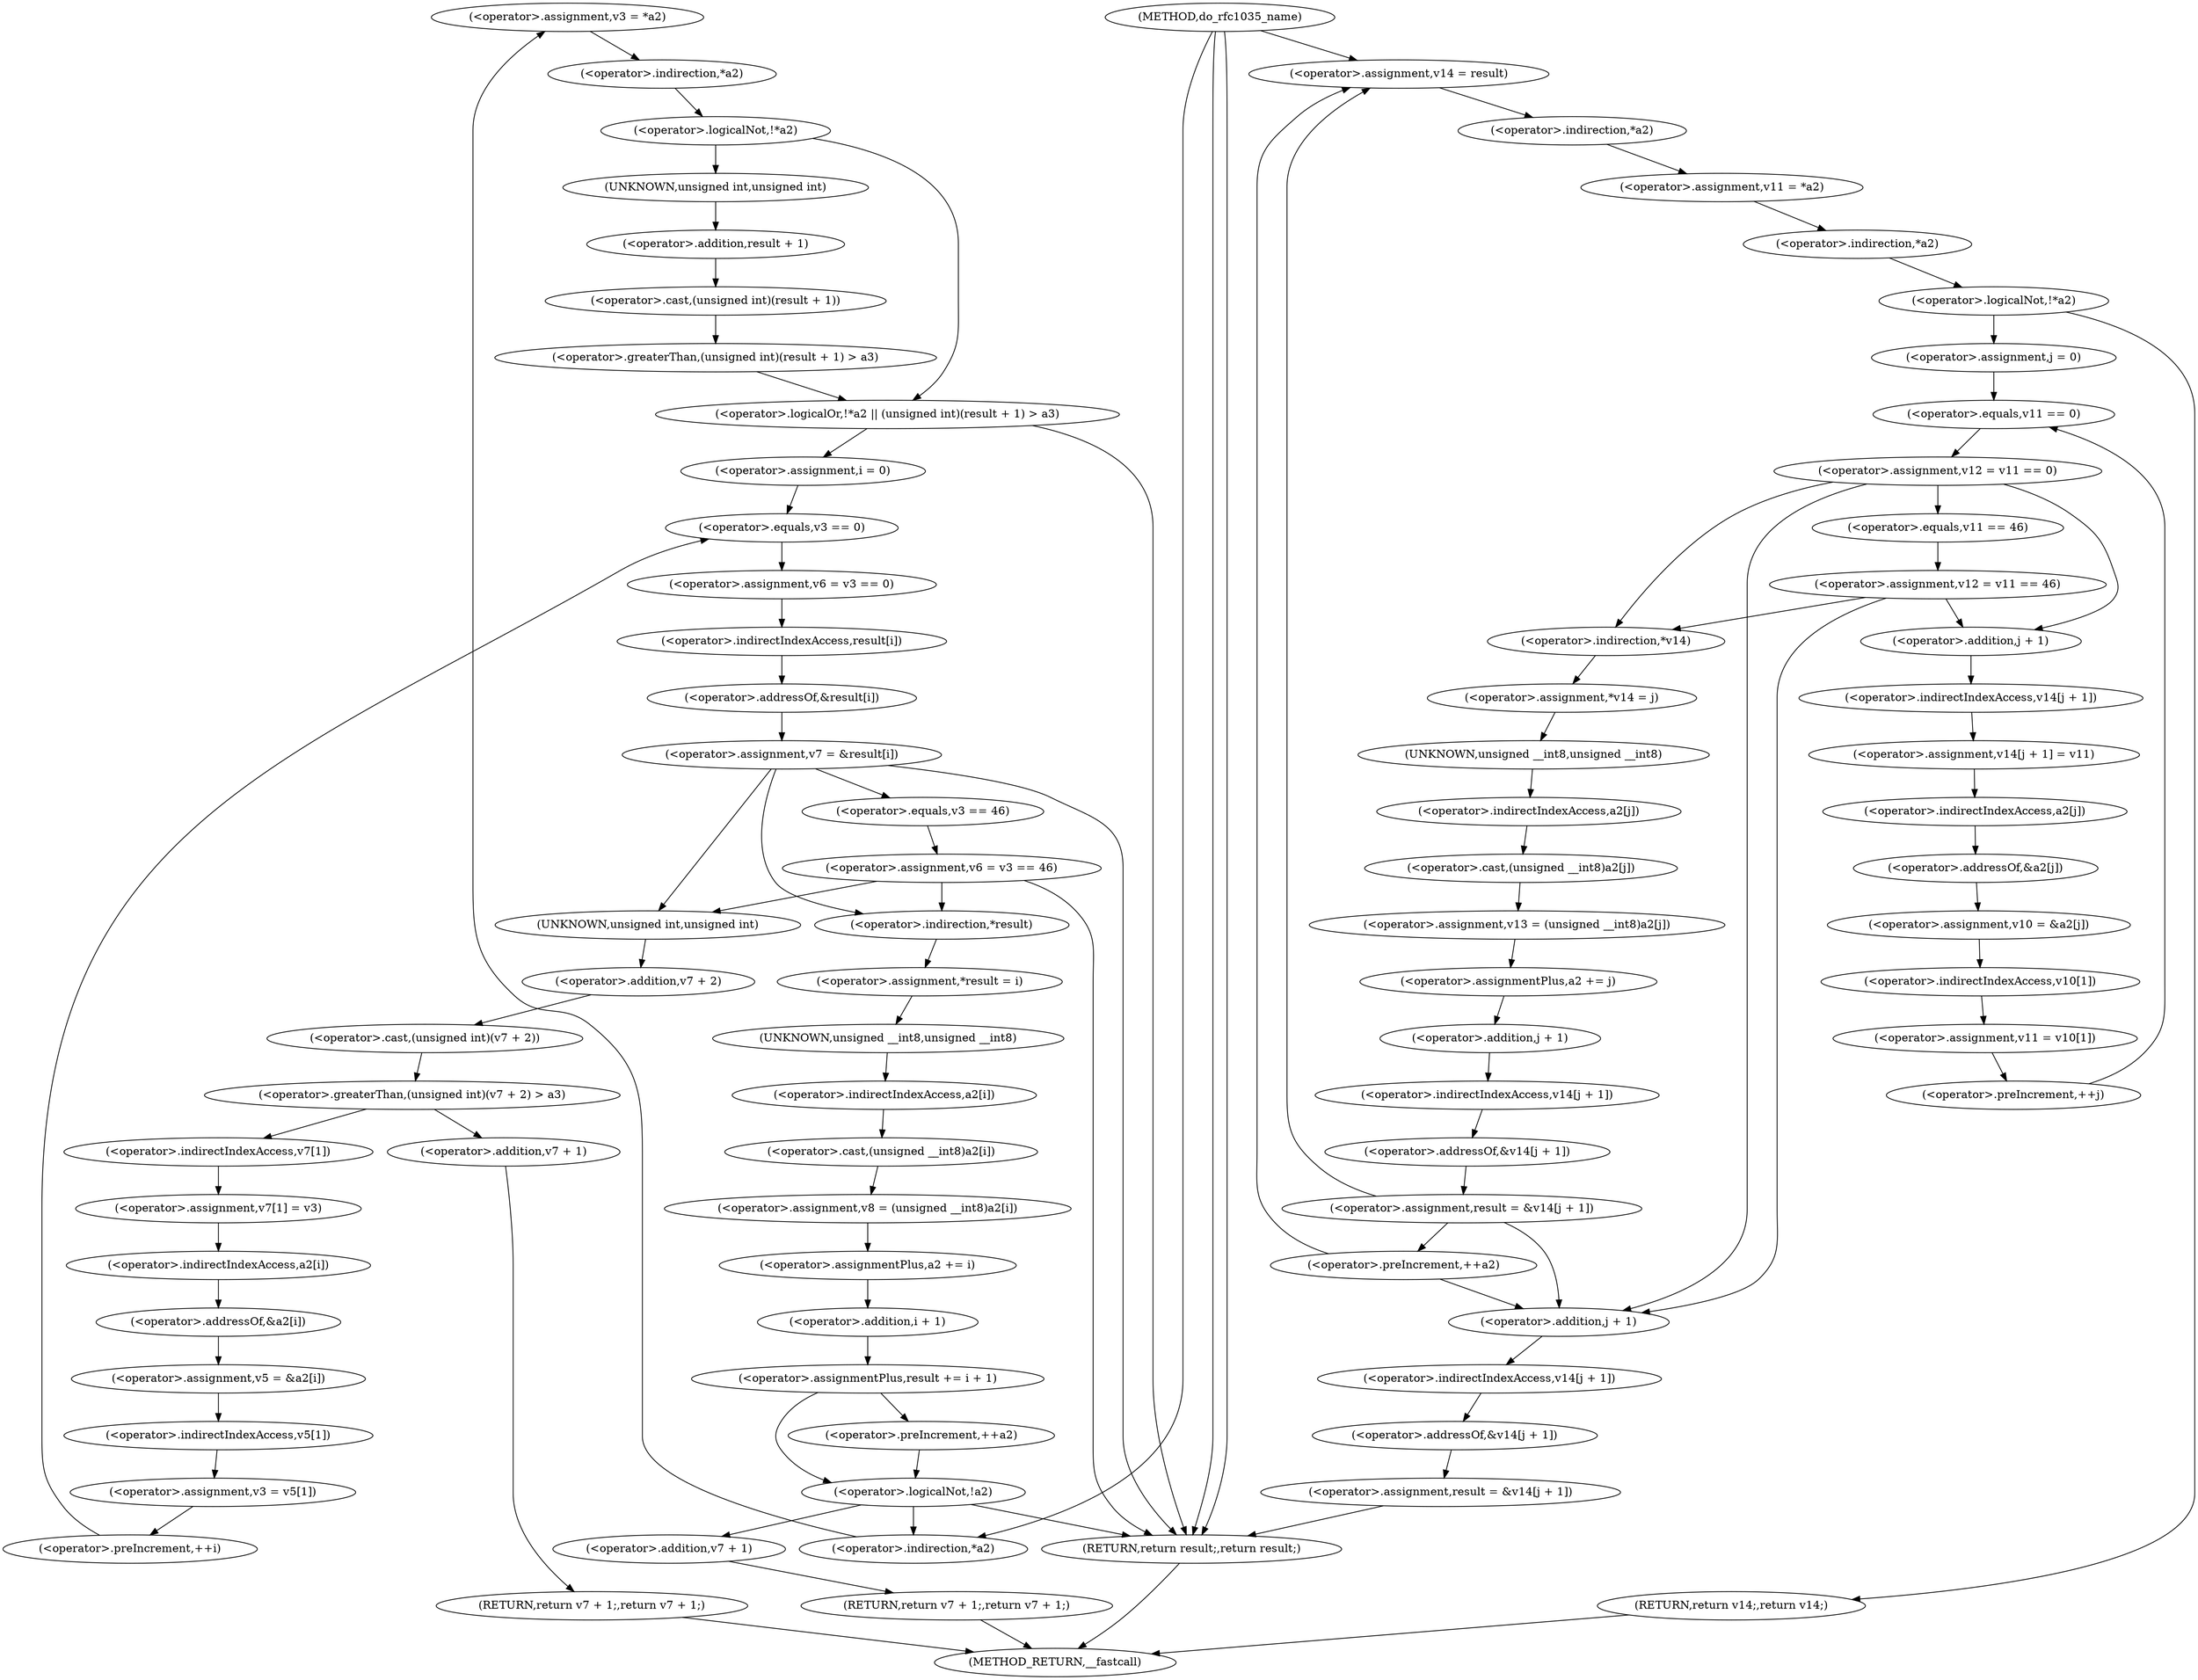 digraph do_rfc1035_name {  
"1000139" [label = "(<operator>.assignment,v3 = *a2)" ]
"1000141" [label = "(<operator>.indirection,*a2)" ]
"1000144" [label = "(<operator>.logicalOr,!*a2 || (unsigned int)(result + 1) > a3)" ]
"1000145" [label = "(<operator>.logicalNot,!*a2)" ]
"1000146" [label = "(<operator>.indirection,*a2)" ]
"1000148" [label = "(<operator>.greaterThan,(unsigned int)(result + 1) > a3)" ]
"1000149" [label = "(<operator>.cast,(unsigned int)(result + 1))" ]
"1000150" [label = "(UNKNOWN,unsigned int,unsigned int)" ]
"1000151" [label = "(<operator>.addition,result + 1)" ]
"1000157" [label = "(<operator>.assignment,i = 0)" ]
"1000160" [label = "(<operator>.preIncrement,++i)" ]
"1000163" [label = "(<operator>.assignment,v6 = v3 == 0)" ]
"1000165" [label = "(<operator>.equals,v3 == 0)" ]
"1000168" [label = "(<operator>.assignment,v7 = &result[i])" ]
"1000170" [label = "(<operator>.addressOf,&result[i])" ]
"1000171" [label = "(<operator>.indirectIndexAccess,result[i])" ]
"1000176" [label = "(<operator>.assignment,v6 = v3 == 46)" ]
"1000178" [label = "(<operator>.equals,v3 == 46)" ]
"1000185" [label = "(<operator>.greaterThan,(unsigned int)(v7 + 2) > a3)" ]
"1000186" [label = "(<operator>.cast,(unsigned int)(v7 + 2))" ]
"1000187" [label = "(UNKNOWN,unsigned int,unsigned int)" ]
"1000188" [label = "(<operator>.addition,v7 + 2)" ]
"1000192" [label = "(RETURN,return v7 + 1;,return v7 + 1;)" ]
"1000193" [label = "(<operator>.addition,v7 + 1)" ]
"1000196" [label = "(<operator>.assignment,v7[1] = v3)" ]
"1000197" [label = "(<operator>.indirectIndexAccess,v7[1])" ]
"1000201" [label = "(<operator>.assignment,v5 = &a2[i])" ]
"1000203" [label = "(<operator>.addressOf,&a2[i])" ]
"1000204" [label = "(<operator>.indirectIndexAccess,a2[i])" ]
"1000207" [label = "(<operator>.assignment,v3 = v5[1])" ]
"1000209" [label = "(<operator>.indirectIndexAccess,v5[1])" ]
"1000212" [label = "(<operator>.assignment,*result = i)" ]
"1000213" [label = "(<operator>.indirection,*result)" ]
"1000216" [label = "(<operator>.assignment,v8 = (unsigned __int8)a2[i])" ]
"1000218" [label = "(<operator>.cast,(unsigned __int8)a2[i])" ]
"1000219" [label = "(UNKNOWN,unsigned __int8,unsigned __int8)" ]
"1000220" [label = "(<operator>.indirectIndexAccess,a2[i])" ]
"1000223" [label = "(<operator>.assignmentPlus,a2 += i)" ]
"1000226" [label = "(<operator>.assignmentPlus,result += i + 1)" ]
"1000228" [label = "(<operator>.addition,i + 1)" ]
"1000233" [label = "(<operator>.preIncrement,++a2)" ]
"1000236" [label = "(<operator>.logicalNot,!a2)" ]
"1000238" [label = "(RETURN,return v7 + 1;,return v7 + 1;)" ]
"1000239" [label = "(<operator>.addition,v7 + 1)" ]
"1000246" [label = "(<operator>.assignment,v14 = result)" ]
"1000249" [label = "(<operator>.assignment,v11 = *a2)" ]
"1000251" [label = "(<operator>.indirection,*a2)" ]
"1000254" [label = "(<operator>.logicalNot,!*a2)" ]
"1000255" [label = "(<operator>.indirection,*a2)" ]
"1000257" [label = "(RETURN,return v14;,return v14;)" ]
"1000260" [label = "(<operator>.assignment,j = 0)" ]
"1000263" [label = "(<operator>.preIncrement,++j)" ]
"1000266" [label = "(<operator>.assignment,v12 = v11 == 0)" ]
"1000268" [label = "(<operator>.equals,v11 == 0)" ]
"1000273" [label = "(<operator>.assignment,v12 = v11 == 46)" ]
"1000275" [label = "(<operator>.equals,v11 == 46)" ]
"1000281" [label = "(<operator>.assignment,v14[j + 1] = v11)" ]
"1000282" [label = "(<operator>.indirectIndexAccess,v14[j + 1])" ]
"1000284" [label = "(<operator>.addition,j + 1)" ]
"1000288" [label = "(<operator>.assignment,v10 = &a2[j])" ]
"1000290" [label = "(<operator>.addressOf,&a2[j])" ]
"1000291" [label = "(<operator>.indirectIndexAccess,a2[j])" ]
"1000294" [label = "(<operator>.assignment,v11 = v10[1])" ]
"1000296" [label = "(<operator>.indirectIndexAccess,v10[1])" ]
"1000299" [label = "(<operator>.assignment,*v14 = j)" ]
"1000300" [label = "(<operator>.indirection,*v14)" ]
"1000303" [label = "(<operator>.assignment,v13 = (unsigned __int8)a2[j])" ]
"1000305" [label = "(<operator>.cast,(unsigned __int8)a2[j])" ]
"1000306" [label = "(UNKNOWN,unsigned __int8,unsigned __int8)" ]
"1000307" [label = "(<operator>.indirectIndexAccess,a2[j])" ]
"1000310" [label = "(<operator>.assignmentPlus,a2 += j)" ]
"1000313" [label = "(<operator>.assignment,result = &v14[j + 1])" ]
"1000315" [label = "(<operator>.addressOf,&v14[j + 1])" ]
"1000316" [label = "(<operator>.indirectIndexAccess,v14[j + 1])" ]
"1000318" [label = "(<operator>.addition,j + 1)" ]
"1000323" [label = "(<operator>.preIncrement,++a2)" ]
"1000326" [label = "(<operator>.assignment,result = &v14[j + 1])" ]
"1000328" [label = "(<operator>.addressOf,&v14[j + 1])" ]
"1000329" [label = "(<operator>.indirectIndexAccess,v14[j + 1])" ]
"1000331" [label = "(<operator>.addition,j + 1)" ]
"1000334" [label = "(RETURN,return result;,return result;)" ]
"1000113" [label = "(METHOD,do_rfc1035_name)" ]
"1000336" [label = "(METHOD_RETURN,__fastcall)" ]
  "1000139" -> "1000146" 
  "1000141" -> "1000139" 
  "1000144" -> "1000334" 
  "1000144" -> "1000157" 
  "1000145" -> "1000150" 
  "1000145" -> "1000144" 
  "1000146" -> "1000145" 
  "1000148" -> "1000144" 
  "1000149" -> "1000148" 
  "1000150" -> "1000151" 
  "1000151" -> "1000149" 
  "1000157" -> "1000165" 
  "1000160" -> "1000165" 
  "1000163" -> "1000171" 
  "1000165" -> "1000163" 
  "1000168" -> "1000178" 
  "1000168" -> "1000187" 
  "1000168" -> "1000213" 
  "1000168" -> "1000334" 
  "1000170" -> "1000168" 
  "1000171" -> "1000170" 
  "1000176" -> "1000187" 
  "1000176" -> "1000213" 
  "1000176" -> "1000334" 
  "1000178" -> "1000176" 
  "1000185" -> "1000193" 
  "1000185" -> "1000197" 
  "1000186" -> "1000185" 
  "1000187" -> "1000188" 
  "1000188" -> "1000186" 
  "1000192" -> "1000336" 
  "1000193" -> "1000192" 
  "1000196" -> "1000204" 
  "1000197" -> "1000196" 
  "1000201" -> "1000209" 
  "1000203" -> "1000201" 
  "1000204" -> "1000203" 
  "1000207" -> "1000160" 
  "1000209" -> "1000207" 
  "1000212" -> "1000219" 
  "1000213" -> "1000212" 
  "1000216" -> "1000223" 
  "1000218" -> "1000216" 
  "1000219" -> "1000220" 
  "1000220" -> "1000218" 
  "1000223" -> "1000228" 
  "1000226" -> "1000233" 
  "1000226" -> "1000236" 
  "1000228" -> "1000226" 
  "1000233" -> "1000236" 
  "1000236" -> "1000141" 
  "1000236" -> "1000334" 
  "1000236" -> "1000239" 
  "1000238" -> "1000336" 
  "1000239" -> "1000238" 
  "1000246" -> "1000251" 
  "1000249" -> "1000255" 
  "1000251" -> "1000249" 
  "1000254" -> "1000257" 
  "1000254" -> "1000260" 
  "1000255" -> "1000254" 
  "1000257" -> "1000336" 
  "1000260" -> "1000268" 
  "1000263" -> "1000268" 
  "1000266" -> "1000275" 
  "1000266" -> "1000300" 
  "1000266" -> "1000331" 
  "1000266" -> "1000284" 
  "1000268" -> "1000266" 
  "1000273" -> "1000300" 
  "1000273" -> "1000331" 
  "1000273" -> "1000284" 
  "1000275" -> "1000273" 
  "1000281" -> "1000291" 
  "1000282" -> "1000281" 
  "1000284" -> "1000282" 
  "1000288" -> "1000296" 
  "1000290" -> "1000288" 
  "1000291" -> "1000290" 
  "1000294" -> "1000263" 
  "1000296" -> "1000294" 
  "1000299" -> "1000306" 
  "1000300" -> "1000299" 
  "1000303" -> "1000310" 
  "1000305" -> "1000303" 
  "1000306" -> "1000307" 
  "1000307" -> "1000305" 
  "1000310" -> "1000318" 
  "1000313" -> "1000246" 
  "1000313" -> "1000331" 
  "1000313" -> "1000323" 
  "1000315" -> "1000313" 
  "1000316" -> "1000315" 
  "1000318" -> "1000316" 
  "1000323" -> "1000246" 
  "1000323" -> "1000331" 
  "1000326" -> "1000334" 
  "1000328" -> "1000326" 
  "1000329" -> "1000328" 
  "1000331" -> "1000329" 
  "1000334" -> "1000336" 
  "1000113" -> "1000141" 
  "1000113" -> "1000334" 
  "1000113" -> "1000246" 
  "1000113" -> "1000334" 
}
